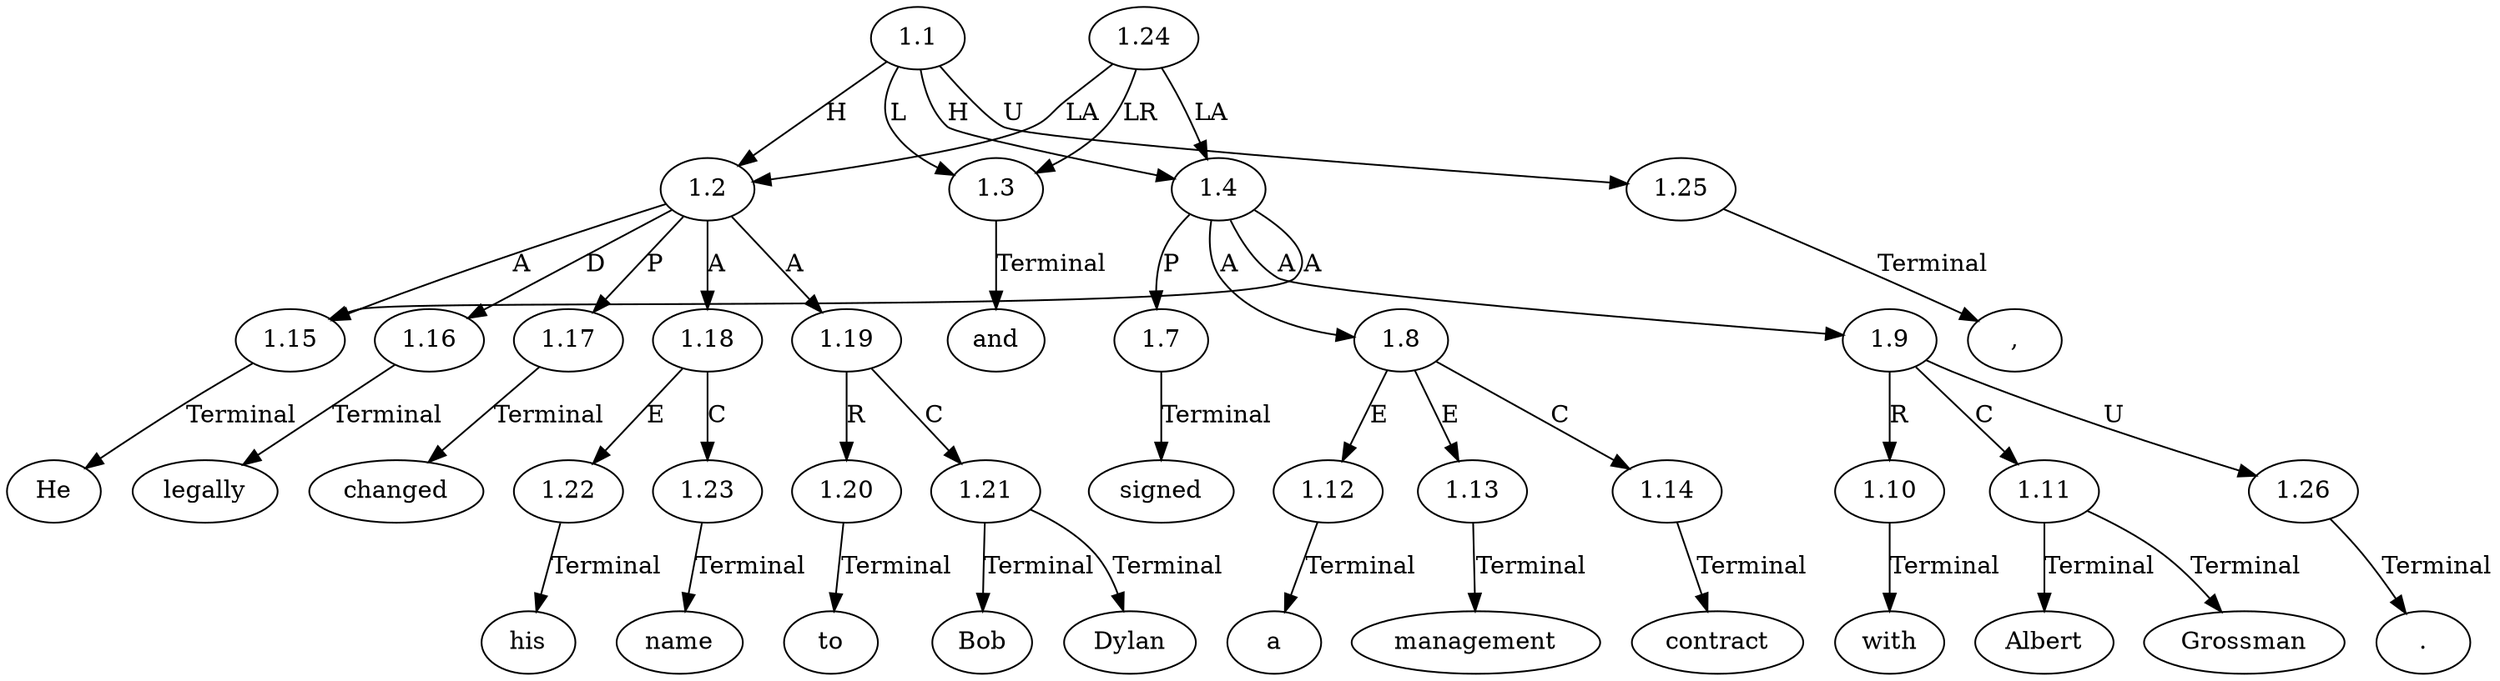 // Graph
digraph {
	0.1 [label=He ordering=out]
	0.10 [label=and ordering=out]
	0.11 [label=signed ordering=out]
	0.12 [label=a ordering=out]
	0.13 [label=management ordering=out]
	0.14 [label=contract ordering=out]
	0.15 [label=with ordering=out]
	0.16 [label=Albert ordering=out]
	0.17 [label=Grossman ordering=out]
	0.18 [label="." ordering=out]
	0.2 [label=legally ordering=out]
	0.3 [label=changed ordering=out]
	0.4 [label=his ordering=out]
	0.5 [label=name ordering=out]
	0.6 [label=to ordering=out]
	0.7 [label=Bob ordering=out]
	0.8 [label=Dylan ordering=out]
	0.9 [label="," ordering=out]
	1.1 [label=1.1 ordering=out]
	1.2 [label=1.2 ordering=out]
	1.3 [label=1.3 ordering=out]
	1.4 [label=1.4 ordering=out]
	1.7 [label=1.7 ordering=out]
	1.8 [label=1.8 ordering=out]
	1.9 [label=1.9 ordering=out]
	1.10 [label=1.10 ordering=out]
	1.11 [label=1.11 ordering=out]
	1.12 [label=1.12 ordering=out]
	1.13 [label=1.13 ordering=out]
	1.14 [label=1.14 ordering=out]
	1.15 [label=1.15 ordering=out]
	1.16 [label=1.16 ordering=out]
	1.17 [label=1.17 ordering=out]
	1.18 [label=1.18 ordering=out]
	1.19 [label=1.19 ordering=out]
	1.20 [label=1.20 ordering=out]
	1.21 [label=1.21 ordering=out]
	1.22 [label=1.22 ordering=out]
	1.23 [label=1.23 ordering=out]
	1.24 [label=1.24 ordering=out]
	1.25 [label=1.25 ordering=out]
	1.26 [label=1.26 ordering=out]
	1.1 -> 1.2 [label=H ordering=out]
	1.1 -> 1.3 [label=L ordering=out]
	1.1 -> 1.4 [label=H ordering=out]
	1.1 -> 1.25 [label=U ordering=out]
	1.2 -> 1.15 [label=A ordering=out]
	1.2 -> 1.16 [label=D ordering=out]
	1.2 -> 1.17 [label=P ordering=out]
	1.2 -> 1.18 [label=A ordering=out]
	1.2 -> 1.19 [label=A ordering=out]
	1.3 -> 0.10 [label=Terminal ordering=out]
	1.4 -> 1.7 [label=P ordering=out]
	1.4 -> 1.8 [label=A ordering=out]
	1.4 -> 1.9 [label=A ordering=out]
	1.4 -> 1.15 [label=A ordering=out]
	1.7 -> 0.11 [label=Terminal ordering=out]
	1.8 -> 1.12 [label=E ordering=out]
	1.8 -> 1.13 [label=E ordering=out]
	1.8 -> 1.14 [label=C ordering=out]
	1.9 -> 1.10 [label=R ordering=out]
	1.9 -> 1.11 [label=C ordering=out]
	1.9 -> 1.26 [label=U ordering=out]
	1.10 -> 0.15 [label=Terminal ordering=out]
	1.11 -> 0.16 [label=Terminal ordering=out]
	1.11 -> 0.17 [label=Terminal ordering=out]
	1.12 -> 0.12 [label=Terminal ordering=out]
	1.13 -> 0.13 [label=Terminal ordering=out]
	1.14 -> 0.14 [label=Terminal ordering=out]
	1.15 -> 0.1 [label=Terminal ordering=out]
	1.16 -> 0.2 [label=Terminal ordering=out]
	1.17 -> 0.3 [label=Terminal ordering=out]
	1.18 -> 1.22 [label=E ordering=out]
	1.18 -> 1.23 [label=C ordering=out]
	1.19 -> 1.20 [label=R ordering=out]
	1.19 -> 1.21 [label=C ordering=out]
	1.20 -> 0.6 [label=Terminal ordering=out]
	1.21 -> 0.7 [label=Terminal ordering=out]
	1.21 -> 0.8 [label=Terminal ordering=out]
	1.22 -> 0.4 [label=Terminal ordering=out]
	1.23 -> 0.5 [label=Terminal ordering=out]
	1.24 -> 1.2 [label=LA ordering=out]
	1.24 -> 1.3 [label=LR ordering=out]
	1.24 -> 1.4 [label=LA ordering=out]
	1.25 -> 0.9 [label=Terminal ordering=out]
	1.26 -> 0.18 [label=Terminal ordering=out]
}
